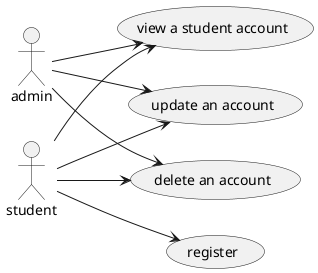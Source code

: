 @startuml
left to right direction
:student: --> (view a student account)
:student: --> (register)
:student: --> (update an account)
:student: --> (delete an account)
:admin: --> (view a student account)
:admin: --> (update an account)
:admin: --> (delete an account)
@enduml
